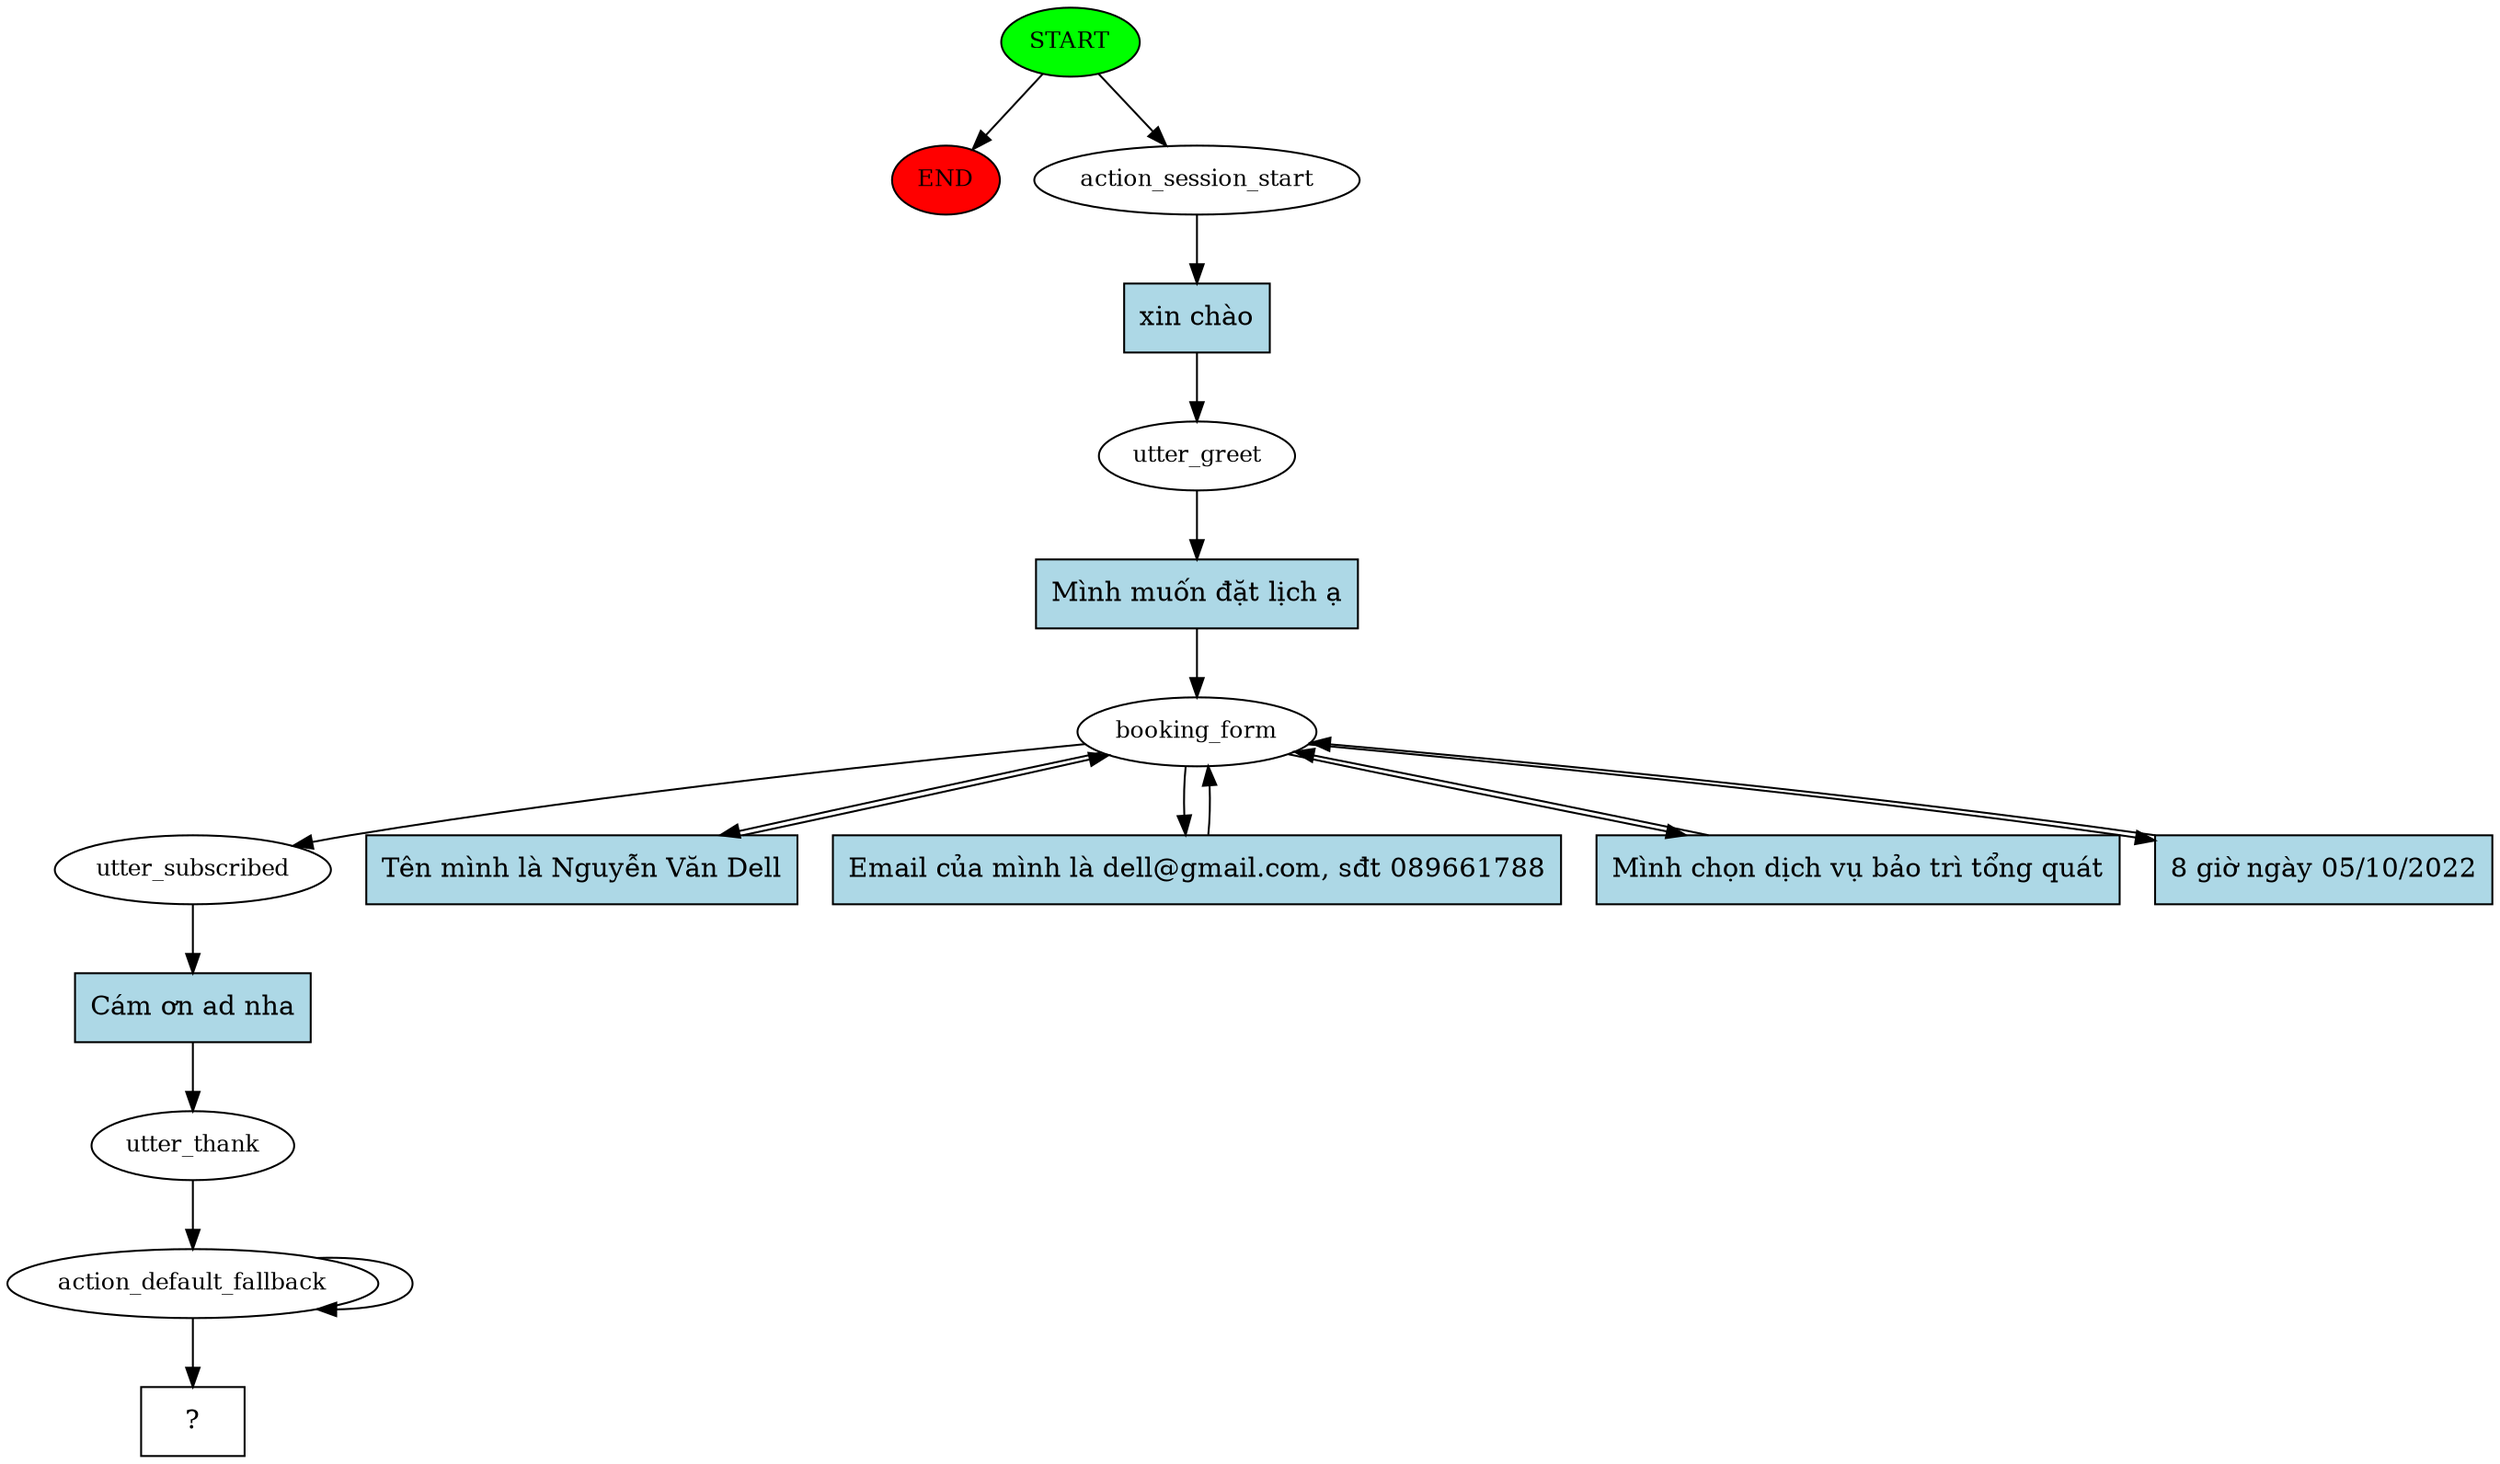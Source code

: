 digraph  {
0 [class="start active", fillcolor=green, fontsize=12, label=START, style=filled];
"-1" [class=end, fillcolor=red, fontsize=12, label=END, style=filled];
1 [class=active, fontsize=12, label=action_session_start];
2 [class=active, fontsize=12, label=utter_greet];
3 [class=active, fontsize=12, label=booking_form];
8 [class=active, fontsize=12, label=utter_subscribed];
9 [class=active, fontsize=12, label=utter_thank];
10 [class=active, fontsize=12, label=action_default_fallback];
12 [class="intent dashed active", label="  ?  ", shape=rect];
13 [class="intent active", fillcolor=lightblue, label="xin chào", shape=rect, style=filled];
14 [class="intent active", fillcolor=lightblue, label="Mình muốn đặt lịch ạ", shape=rect, style=filled];
15 [class="intent active", fillcolor=lightblue, label="Tên mình là Nguyễn Văn Dell", shape=rect, style=filled];
16 [class="intent active", fillcolor=lightblue, label="Email của mình là dell@gmail.com, sđt 089661788", shape=rect, style=filled];
17 [class="intent active", fillcolor=lightblue, label="Mình chọn dịch vụ bảo trì tổng quát", shape=rect, style=filled];
18 [class="intent active", fillcolor=lightblue, label="8 giờ ngày 05/10/2022", shape=rect, style=filled];
19 [class="intent active", fillcolor=lightblue, label="Cám ơn ad nha", shape=rect, style=filled];
0 -> "-1"  [class="", key=NONE, label=""];
0 -> 1  [class=active, key=NONE, label=""];
1 -> 13  [class=active, key=0];
2 -> 14  [class=active, key=0];
3 -> 8  [class=active, key=NONE, label=""];
3 -> 15  [class=active, key=0];
3 -> 16  [class=active, key=0];
3 -> 17  [class=active, key=0];
3 -> 18  [class=active, key=0];
8 -> 19  [class=active, key=0];
9 -> 10  [class=active, key=NONE, label=""];
10 -> 12  [class=active, key=NONE, label=""];
10 -> 10  [class=active, key=NONE, label=""];
13 -> 2  [class=active, key=0];
14 -> 3  [class=active, key=0];
15 -> 3  [class=active, key=0];
16 -> 3  [class=active, key=0];
17 -> 3  [class=active, key=0];
18 -> 3  [class=active, key=0];
19 -> 9  [class=active, key=0];
}
